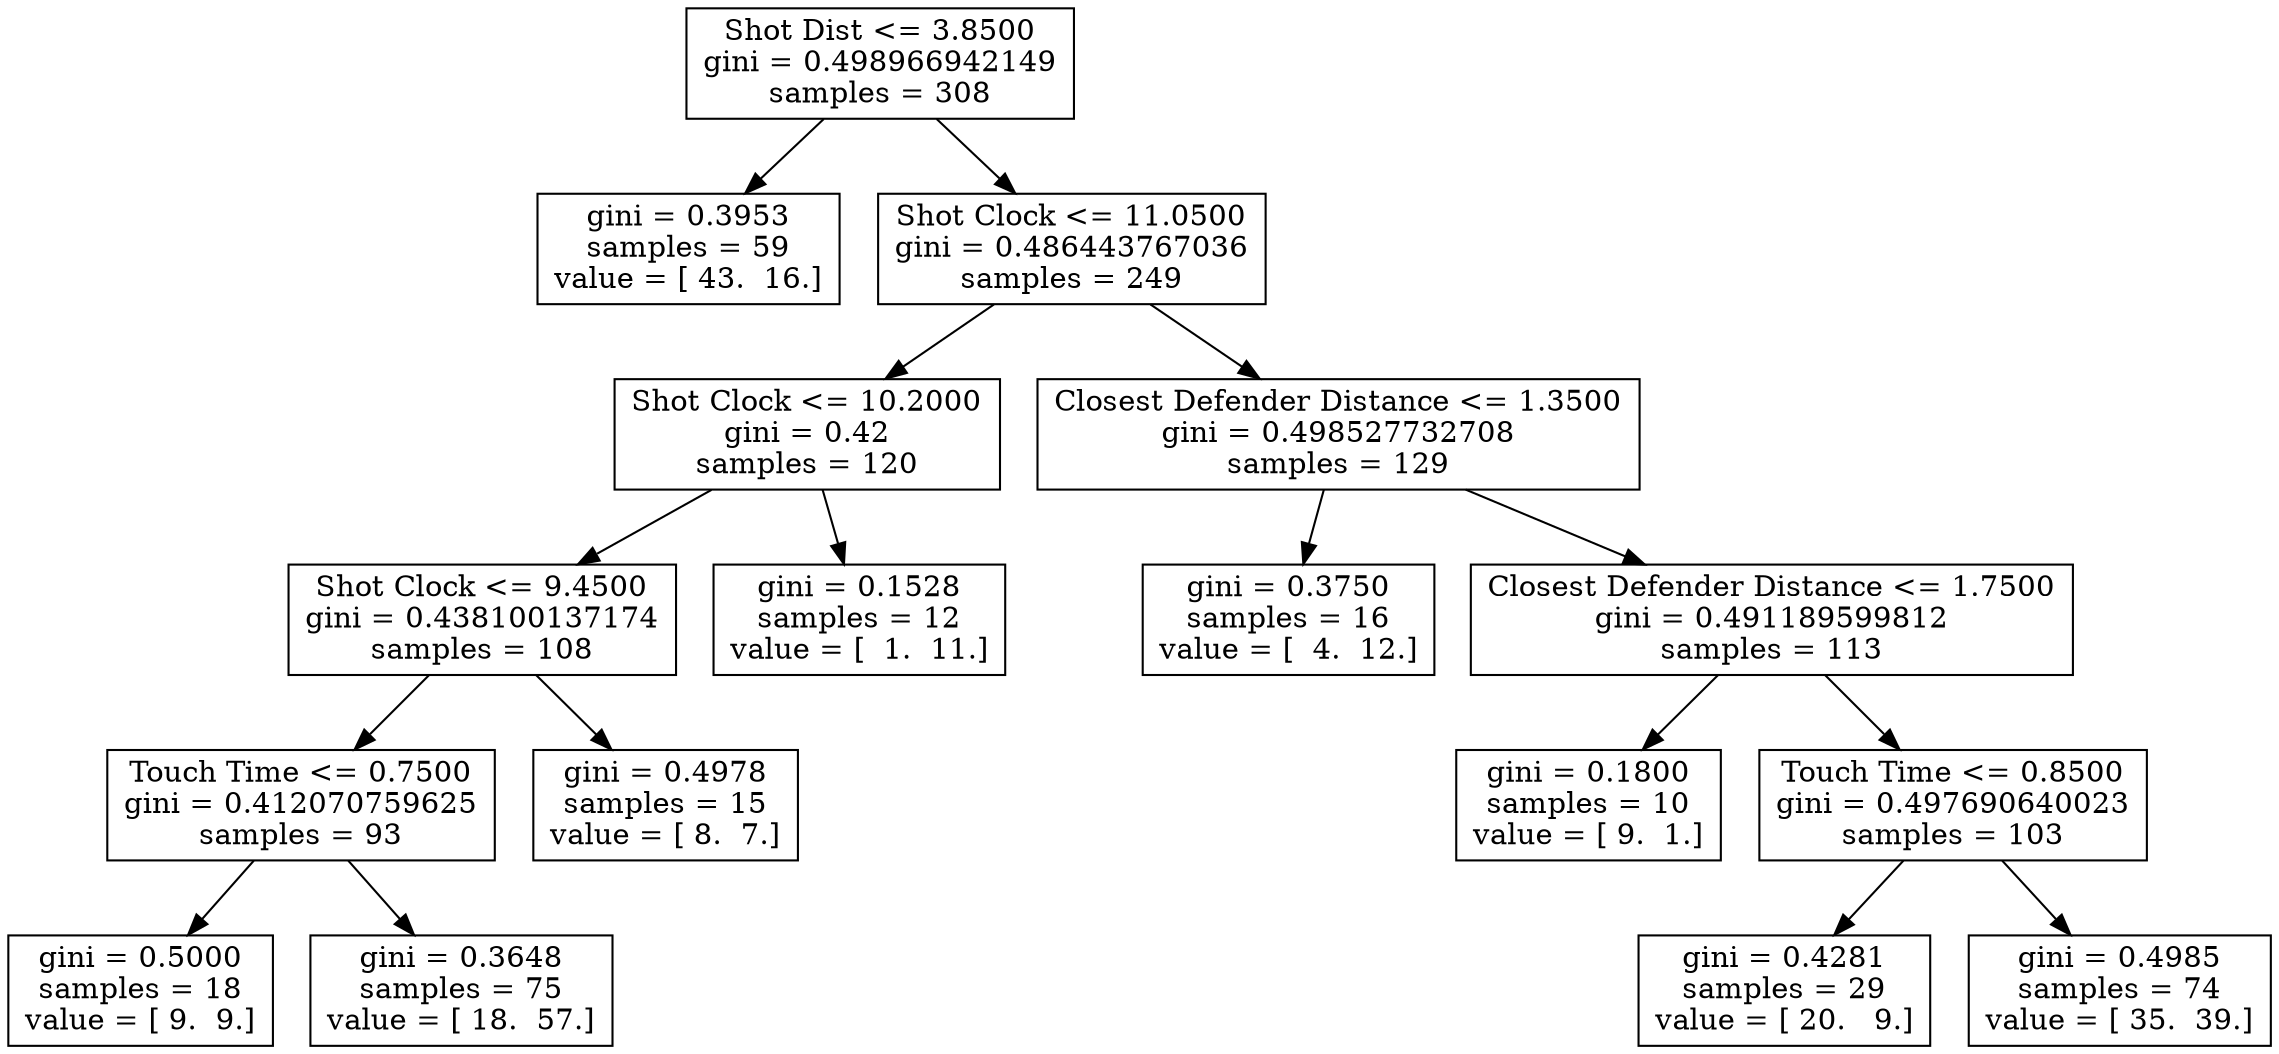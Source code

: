 digraph Tree {
0 [label="Shot Dist <= 3.8500\ngini = 0.498966942149\nsamples = 308", shape="box"] ;
1 [label="gini = 0.3953\nsamples = 59\nvalue = [ 43.  16.]", shape="box"] ;
0 -> 1 ;
2 [label="Shot Clock <= 11.0500\ngini = 0.486443767036\nsamples = 249", shape="box"] ;
0 -> 2 ;
3 [label="Shot Clock <= 10.2000\ngini = 0.42\nsamples = 120", shape="box"] ;
2 -> 3 ;
4 [label="Shot Clock <= 9.4500\ngini = 0.438100137174\nsamples = 108", shape="box"] ;
3 -> 4 ;
5 [label="Touch Time <= 0.7500\ngini = 0.412070759625\nsamples = 93", shape="box"] ;
4 -> 5 ;
6 [label="gini = 0.5000\nsamples = 18\nvalue = [ 9.  9.]", shape="box"] ;
5 -> 6 ;
7 [label="gini = 0.3648\nsamples = 75\nvalue = [ 18.  57.]", shape="box"] ;
5 -> 7 ;
8 [label="gini = 0.4978\nsamples = 15\nvalue = [ 8.  7.]", shape="box"] ;
4 -> 8 ;
9 [label="gini = 0.1528\nsamples = 12\nvalue = [  1.  11.]", shape="box"] ;
3 -> 9 ;
10 [label="Closest Defender Distance <= 1.3500\ngini = 0.498527732708\nsamples = 129", shape="box"] ;
2 -> 10 ;
11 [label="gini = 0.3750\nsamples = 16\nvalue = [  4.  12.]", shape="box"] ;
10 -> 11 ;
12 [label="Closest Defender Distance <= 1.7500\ngini = 0.491189599812\nsamples = 113", shape="box"] ;
10 -> 12 ;
13 [label="gini = 0.1800\nsamples = 10\nvalue = [ 9.  1.]", shape="box"] ;
12 -> 13 ;
14 [label="Touch Time <= 0.8500\ngini = 0.497690640023\nsamples = 103", shape="box"] ;
12 -> 14 ;
15 [label="gini = 0.4281\nsamples = 29\nvalue = [ 20.   9.]", shape="box"] ;
14 -> 15 ;
16 [label="gini = 0.4985\nsamples = 74\nvalue = [ 35.  39.]", shape="box"] ;
14 -> 16 ;
}